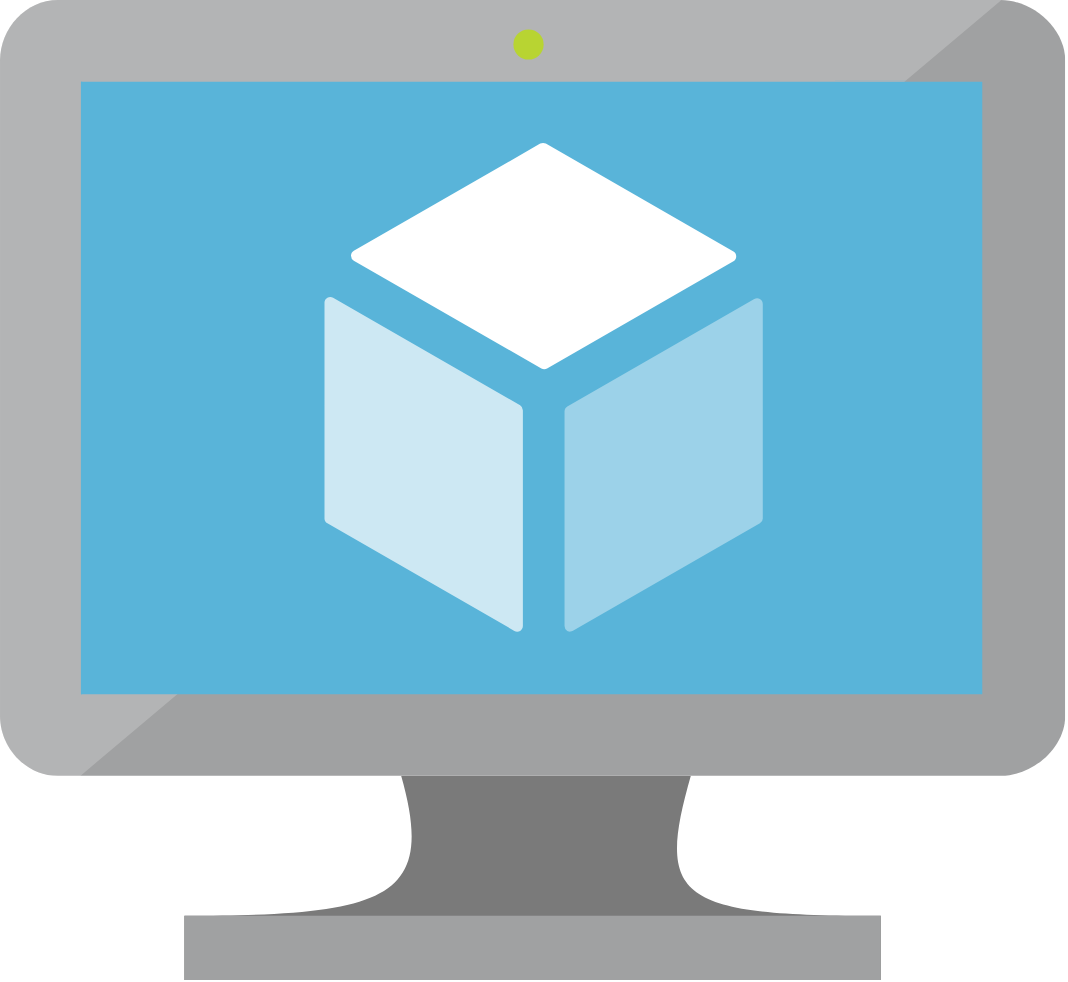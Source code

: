 <mxfile>
    <diagram id="rV6Nt-z0Mk6m7QBa1Bcc" name="Page-1">
        <mxGraphModel dx="1081" dy="524" grid="1" gridSize="10" guides="1" tooltips="1" connect="1" arrows="1" fold="1" page="1" pageScale="1" pageWidth="850" pageHeight="1100" math="0" shadow="0">
            <root>
                <mxCell id="0"/>
                <mxCell id="1" parent="0"/>
                <mxCell id="2" value="" style="sketch=0;aspect=fixed;html=1;points=[];align=center;image;fontSize=12;image=img/lib/mscae/Virtual_Machine.svg;" vertex="1" parent="1">
                    <mxGeometry x="200" y="100" width="532.61" height="490" as="geometry"/>
                </mxCell>
            </root>
        </mxGraphModel>
    </diagram>
</mxfile>